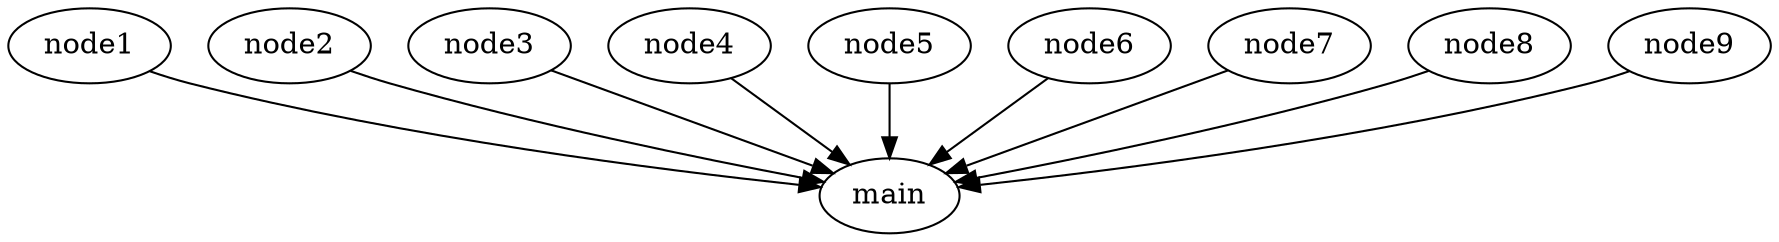 digraph G {
  node1 -> main;
  node2 -> main;
  node3 -> main;
  node4 -> main;
  node5 -> main;
  node6 -> main;
  node7 -> main;
  node8 -> main;
  node9 -> main;
}
